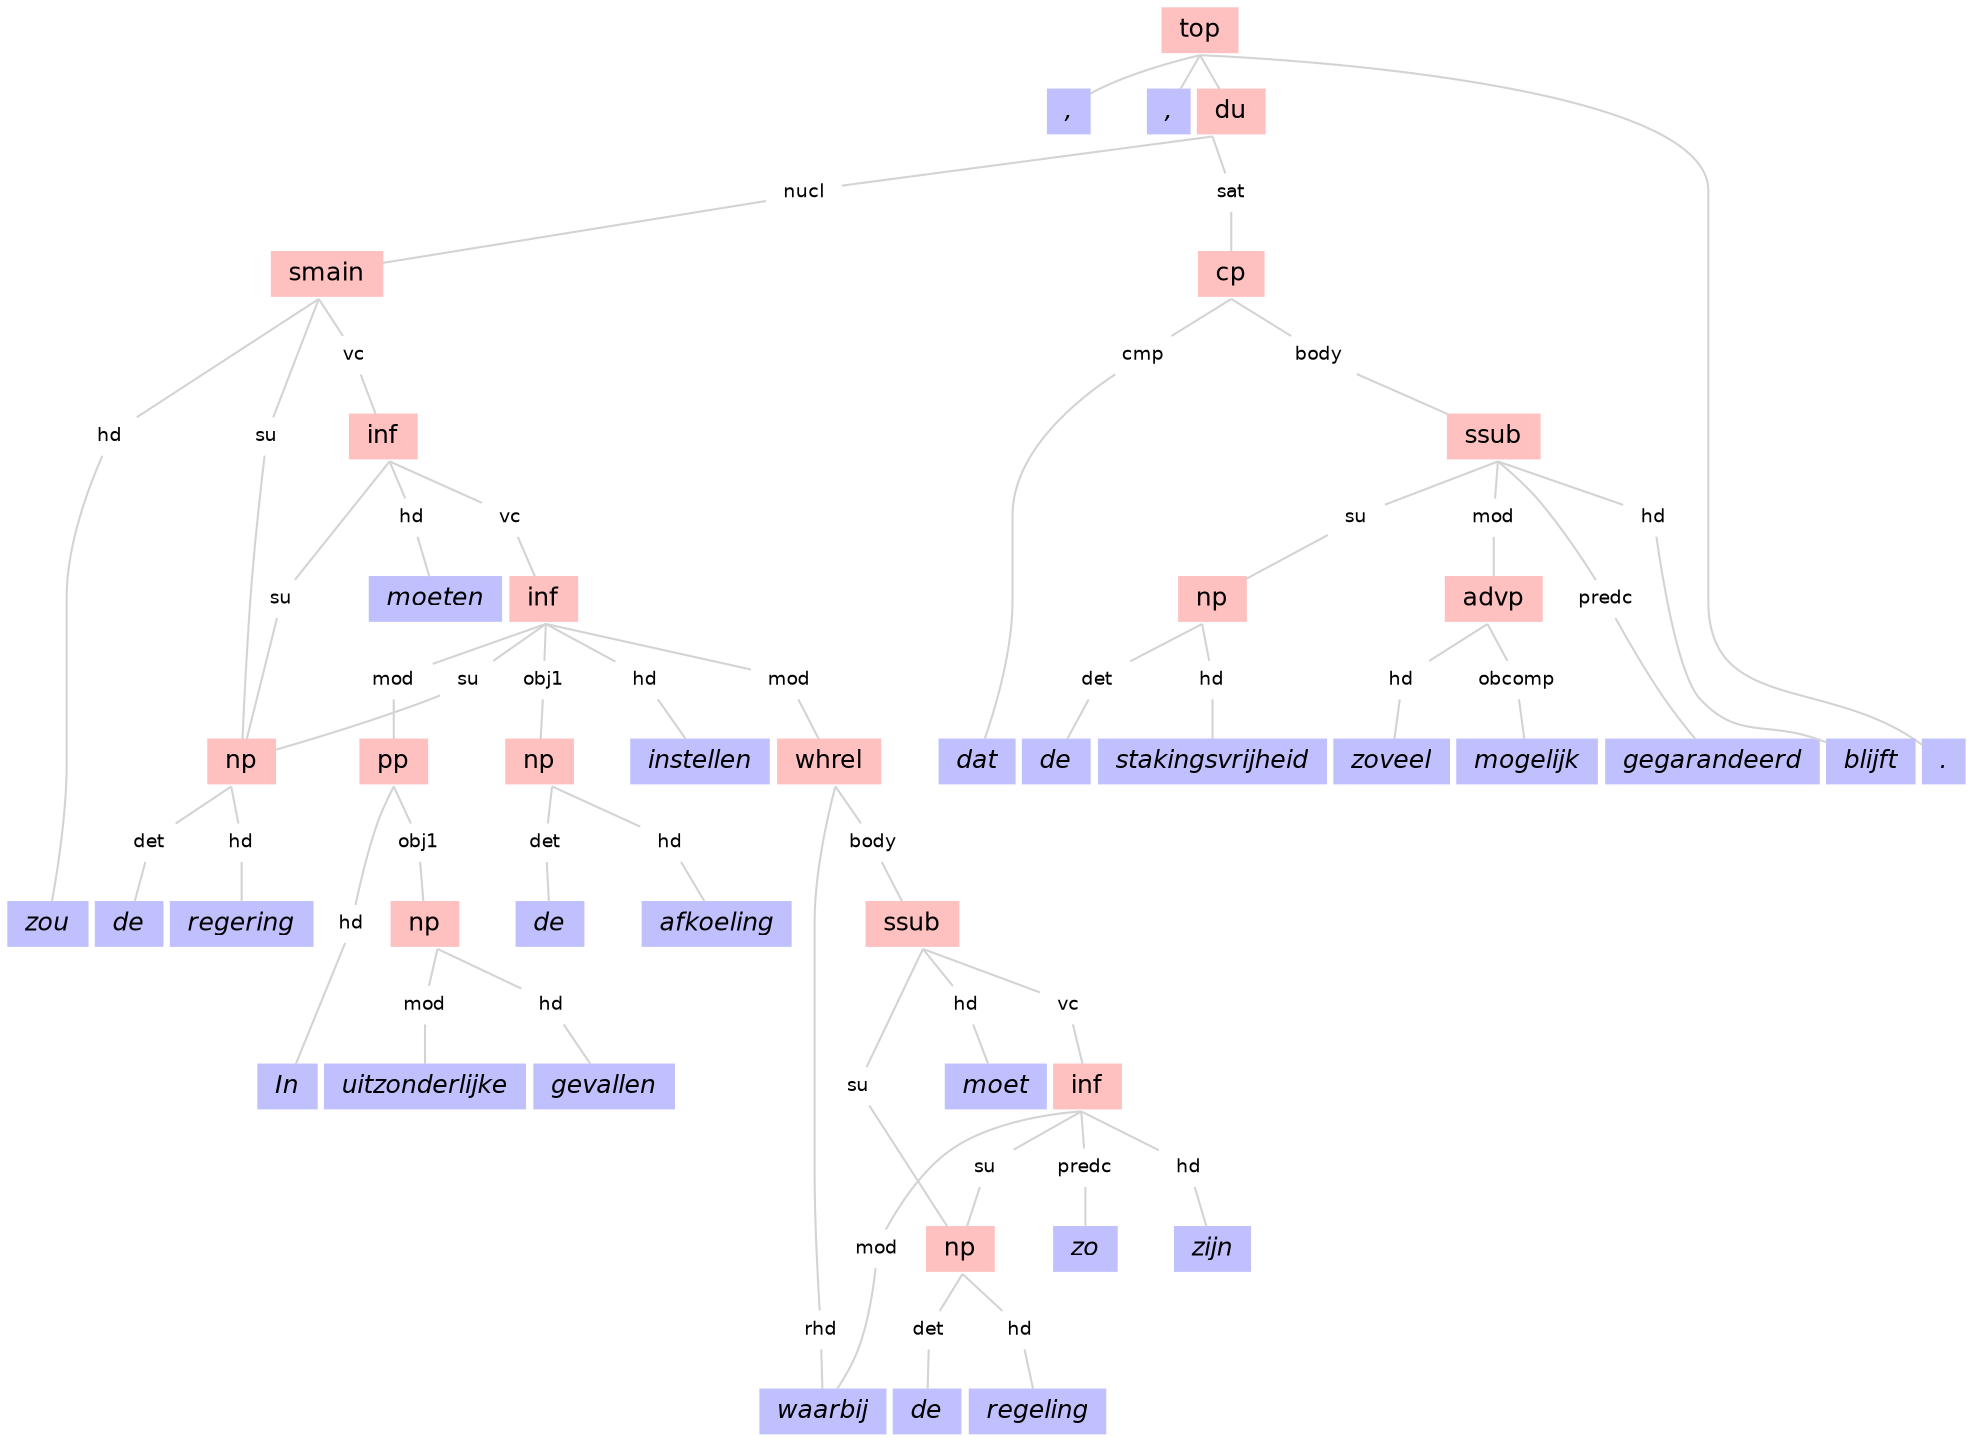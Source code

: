 strict graph gr {

    ranksep=".25 equally"
    nodesep=.05
    ordering=out

    node [shape=box, height=0, width=0, fontsize=12, fontname="Helvetica", color="#ffc0c0", style=filled];

    n0 [label="top"];
    n3 [label="du"];
    n4 [label="smain"];
    n6 [label="np"];
    n9 [label="inf"];
    n12 [label="inf"];
    n13 [label="pp"];
    n15 [label="np"];
    n19 [label="np"];
    n23 [label="whrel"];
    n25 [label="ssub"];
    n26 [label="np"];
    n30 [label="inf"];
    n35 [label="cp"];
    n37 [label="ssub"];
    n38 [label="np"];
    n41 [label="advp"];

    node [fontname="Helvetica-Oblique", shape=box, color="#c0c0ff", style=filled];

    t1 [label=","];
    t2 [label=","];
    t5 [label="zou"];
    t7 [label="de"];
    t8 [label="regering"];
    t11 [label="moeten"];
    t14 [label="In"];
    t16 [label="uitzonderlijke"];
    t17 [label="gevallen"];
    t20 [label="de"];
    t21 [label="afkoeling"];
    t22 [label="instellen"];
    t24 [label="waarbij"];
    t27 [label="de"];
    t28 [label="regeling"];
    t29 [label="moet"];
    t33 [label="zo"];
    t34 [label="zijn"];
    t36 [label="dat"];
    t39 [label="de"];
    t40 [label="stakingsvrijheid"];
    t42 [label="zoveel"];
    t43 [label="mogelijk"];
    t44 [label="gegarandeerd"];
    t45 [label="blijft"];
    t46 [label="."];

    node [fontname="Helvetica", shape=plaintext, color="#d3d3d3", style=solid, fontsize=9];

    n3n4   [label="nucl"];
    n3n35  [label="sat"];
    n4t5   [label="hd"];
    n4n6   [label="su"];
    n4n9   [label="vc"];
    n6t7   [label="det"];
    n6t8   [label="hd"];
    n9n6   [label="su"];
    n9t11  [label="hd"];
    n9n12  [label="vc"];
    n12n13 [label="mod"];
    n12n6  [label="su"];
    n12n19 [label="obj1"];
    n12t22 [label="hd"];
    n12n23 [label="mod"];
    n13t14 [label="hd"];
    n13n15 [label="obj1"];
    n15t16 [label="mod"];
    n15t17 [label="hd"];
    n19t20 [label="det"];
    n19t21 [label="hd"];
    n23t24 [label="rhd"];
    n23n25 [label="body"];
    n25n26 [label="su"];
    n25t29 [label="hd"];
    n25n30 [label="vc"];
    n26t27 [label="det"];
    n26t28 [label="hd"];
    n30t24 [label="mod"];
    n30n26 [label="su"];
    n30t33 [label="predc"];
    n30t34 [label="hd"];
    n35t36 [label="cmp"];
    n35n37 [label="body"];
    n37n38 [label="su"];
    n37n41 [label="mod"];
    n37t44 [label="predc"];
    n37t45 [label="hd"];
    n38t39 [label="det"];
    n38t40 [label="hd"];
    n41t42 [label="hd"];
    n41t43 [label="obcomp"];

    e1  [label=" ", tooltip=" ", style=invis];
    e2  [label=" ", tooltip=" ", style=invis];
    e5  [label=" ", tooltip=" ", style=invis];
    e11 [label=" ", tooltip=" ", style=invis];
    e14 [label=" ", tooltip=" ", style=invis];
    e20 [label=" ", tooltip=" ", style=invis];
    e22 [label=" ", tooltip=" ", style=invis];
    e24 [label=" ", tooltip=" ", style=invis];
    e29 [label=" ", tooltip=" ", style=invis];
    e33 [label=" ", tooltip=" ", style=invis];
    e34 [label=" ", tooltip=" ", style=invis];
    e36 [label=" ", tooltip=" ", style=invis];

    {rank=same; edge[style=invis];  e1 -- t1 }
    {rank=same; edge[style=invis];  e2 -- t2 }
    {rank=same; edge[style=invis];  e5 -- t5 -- t7 -- t8 }
    {rank=same; edge[style=invis];  e11 -- t11 }
    {rank=same; edge[style=invis];  e14 -- t14 -- t16 -- t17 }
    {rank=same; edge[style=invis];  e20 -- t20 -- t21 }
    {rank=same; edge[style=invis];  e22 -- t22 }
    {rank=same; edge[style=invis];  e24 -- t24 -- t27 -- t28 }
    {rank=same; edge[style=invis];  e29 -- t29 }
    {rank=same; edge[style=invis];  e33 -- t33 }
    {rank=same; edge[style=invis];  e34 -- t34 }
    {rank=same; edge[style=invis];  e36 -- t36 -- t39 -- t40 -- t42 -- t43 -- t44 -- t45 -- t46 }

    edge [sametail=true, color="#d3d3d3"];

    n0 	-- t1;
    n0 	-- t2;
    n0 	-- n3;
    n0 	-- t46;
    n3 	-- n3n4	  --  n4;
    n3 	-- n3n35  -- n35;
    n4 	-- n4t5	  --  t5;
    n4 	-- n4n6	  --  n6;
    n4 	-- n4n9	  --  n9;
    n6 	-- n6t7	  --  t7;
    n6 	-- n6t8	  --  t8;
    n9 	-- n9n6	  --  n6;
    n9 	-- n9t11  -- t11;
    n9 	-- n9n12  -- n12;
    n12 -- n12n13 -- n13;
    n12 -- n12n6  --  n6;
    n12 -- n12n19 -- n19;
    n12 -- n12t22 -- t22;
    n12 -- n12n23 -- n23;
    n13 -- n13t14 -- t14;
    n13 -- n13n15 -- n15;
    n15 -- n15t16 -- t16;
    n15 -- n15t17 -- t17;
    n19 -- n19t20 -- t20;
    n19 -- n19t21 -- t21;
    n23 -- n23t24 -- t24;
    n23 -- n23n25 -- n25;
    n25 -- n25n26 -- n26;
    n25 -- n25t29 -- t29;
    n25 -- n25n30 -- n30;
    n26 -- n26t27 -- t27;
    n26 -- n26t28 -- t28;
    n30 -- n30t24 -- t24;
    n30 -- n30n26 -- n26;
    n30 -- n30t33 -- t33;
    n30 -- n30t34 -- t34;
    n35 -- n35t36 -- t36;
    n35 -- n35n37 -- n37;
    n37 -- n37n38 -- n38;
    n37 -- n37n41 -- n41;
    n37 -- n37t44 -- t44;
    n37 -- n37t45 -- t45;
    n38 -- n38t39 -- t39;
    n38 -- n38t40 -- t40;
    n41 -- n41t42 -- t42;
    n41 -- n41t43 -- t43;
}
